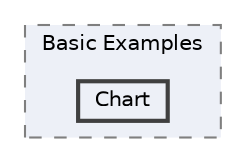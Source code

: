 digraph "C:/Users/BIG/Documents/Arduino/Libraries/Bind/examples/ESP32 or Raspberry Pi Pico W/Basic Examples/Chart"
{
 // LATEX_PDF_SIZE
  bgcolor="transparent";
  edge [fontname=Helvetica,fontsize=10,labelfontname=Helvetica,labelfontsize=10];
  node [fontname=Helvetica,fontsize=10,shape=box,height=0.2,width=0.4];
  compound=true
  subgraph clusterdir_63ef33a976a950f3b1e6af5169be0a63 {
    graph [ bgcolor="#edf0f7", pencolor="grey50", label="Basic Examples", fontname=Helvetica,fontsize=10 style="filled,dashed", URL="dir_63ef33a976a950f3b1e6af5169be0a63.html",tooltip=""]
  dir_16b310263d01e3d4f7d73adc0096b0b4 [label="Chart", fillcolor="#edf0f7", color="grey25", style="filled,bold", URL="dir_16b310263d01e3d4f7d73adc0096b0b4.html",tooltip=""];
  }
}
